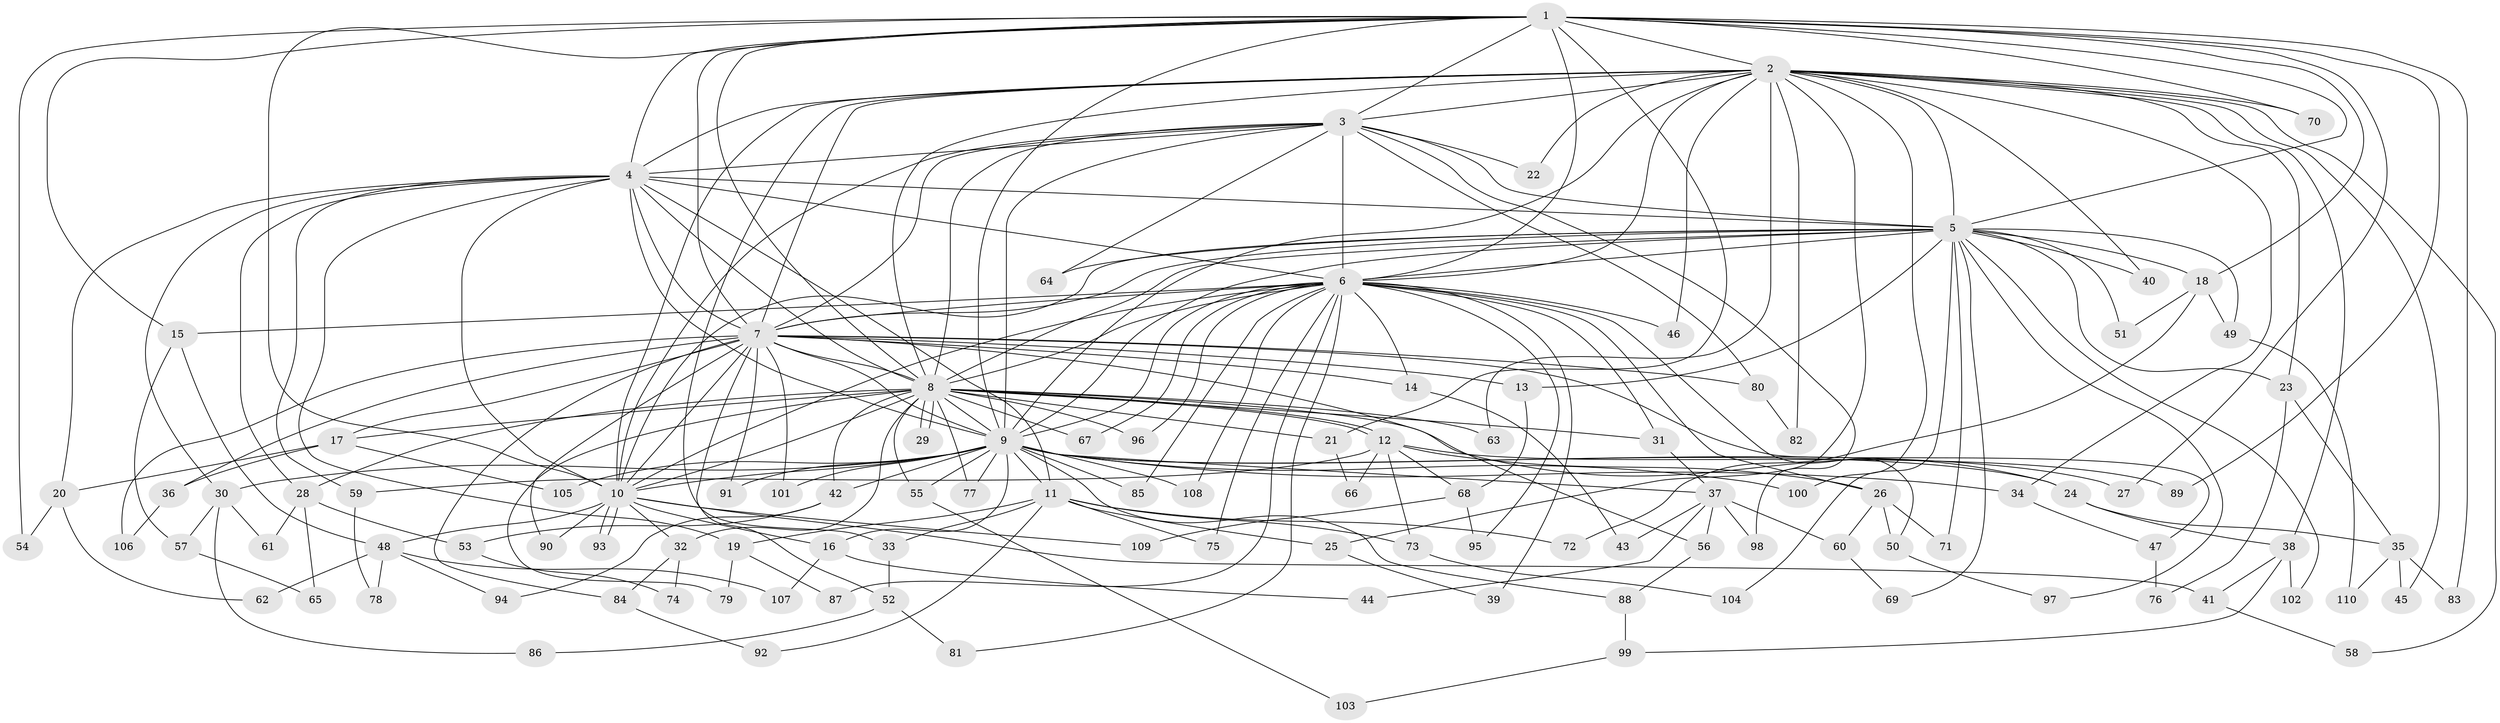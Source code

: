 // Generated by graph-tools (version 1.1) at 2025/11/02/27/25 16:11:08]
// undirected, 110 vertices, 245 edges
graph export_dot {
graph [start="1"]
  node [color=gray90,style=filled];
  1;
  2;
  3;
  4;
  5;
  6;
  7;
  8;
  9;
  10;
  11;
  12;
  13;
  14;
  15;
  16;
  17;
  18;
  19;
  20;
  21;
  22;
  23;
  24;
  25;
  26;
  27;
  28;
  29;
  30;
  31;
  32;
  33;
  34;
  35;
  36;
  37;
  38;
  39;
  40;
  41;
  42;
  43;
  44;
  45;
  46;
  47;
  48;
  49;
  50;
  51;
  52;
  53;
  54;
  55;
  56;
  57;
  58;
  59;
  60;
  61;
  62;
  63;
  64;
  65;
  66;
  67;
  68;
  69;
  70;
  71;
  72;
  73;
  74;
  75;
  76;
  77;
  78;
  79;
  80;
  81;
  82;
  83;
  84;
  85;
  86;
  87;
  88;
  89;
  90;
  91;
  92;
  93;
  94;
  95;
  96;
  97;
  98;
  99;
  100;
  101;
  102;
  103;
  104;
  105;
  106;
  107;
  108;
  109;
  110;
  1 -- 2;
  1 -- 3;
  1 -- 4;
  1 -- 5;
  1 -- 6;
  1 -- 7;
  1 -- 8;
  1 -- 9;
  1 -- 10;
  1 -- 15;
  1 -- 18;
  1 -- 21;
  1 -- 27;
  1 -- 54;
  1 -- 70;
  1 -- 83;
  1 -- 89;
  2 -- 3;
  2 -- 4;
  2 -- 5;
  2 -- 6;
  2 -- 7;
  2 -- 8;
  2 -- 9;
  2 -- 10;
  2 -- 22;
  2 -- 23;
  2 -- 25;
  2 -- 33;
  2 -- 34;
  2 -- 38;
  2 -- 40;
  2 -- 45;
  2 -- 46;
  2 -- 58;
  2 -- 63;
  2 -- 70;
  2 -- 82;
  2 -- 100;
  3 -- 4;
  3 -- 5;
  3 -- 6;
  3 -- 7;
  3 -- 8;
  3 -- 9;
  3 -- 10;
  3 -- 22;
  3 -- 64;
  3 -- 80;
  3 -- 98;
  4 -- 5;
  4 -- 6;
  4 -- 7;
  4 -- 8;
  4 -- 9;
  4 -- 10;
  4 -- 11;
  4 -- 19;
  4 -- 20;
  4 -- 28;
  4 -- 30;
  4 -- 59;
  5 -- 6;
  5 -- 7;
  5 -- 8;
  5 -- 9;
  5 -- 10;
  5 -- 13;
  5 -- 18;
  5 -- 23;
  5 -- 40;
  5 -- 49;
  5 -- 51;
  5 -- 64;
  5 -- 69;
  5 -- 71;
  5 -- 97;
  5 -- 102;
  5 -- 104;
  6 -- 7;
  6 -- 8;
  6 -- 9;
  6 -- 10;
  6 -- 14;
  6 -- 15;
  6 -- 26;
  6 -- 31;
  6 -- 39;
  6 -- 46;
  6 -- 50;
  6 -- 67;
  6 -- 75;
  6 -- 81;
  6 -- 85;
  6 -- 87;
  6 -- 95;
  6 -- 96;
  6 -- 108;
  7 -- 8;
  7 -- 9;
  7 -- 10;
  7 -- 13;
  7 -- 14;
  7 -- 17;
  7 -- 36;
  7 -- 47;
  7 -- 52;
  7 -- 56;
  7 -- 80;
  7 -- 84;
  7 -- 90;
  7 -- 91;
  7 -- 101;
  7 -- 106;
  8 -- 9;
  8 -- 10;
  8 -- 12;
  8 -- 12;
  8 -- 17;
  8 -- 21;
  8 -- 24;
  8 -- 28;
  8 -- 29;
  8 -- 29;
  8 -- 31;
  8 -- 32;
  8 -- 42;
  8 -- 55;
  8 -- 63;
  8 -- 67;
  8 -- 77;
  8 -- 79;
  8 -- 96;
  9 -- 10;
  9 -- 11;
  9 -- 16;
  9 -- 24;
  9 -- 27;
  9 -- 30;
  9 -- 34;
  9 -- 37;
  9 -- 42;
  9 -- 55;
  9 -- 77;
  9 -- 85;
  9 -- 88;
  9 -- 91;
  9 -- 100;
  9 -- 101;
  9 -- 105;
  9 -- 108;
  10 -- 16;
  10 -- 32;
  10 -- 41;
  10 -- 48;
  10 -- 90;
  10 -- 93;
  10 -- 93;
  10 -- 109;
  11 -- 19;
  11 -- 25;
  11 -- 33;
  11 -- 72;
  11 -- 73;
  11 -- 75;
  11 -- 92;
  12 -- 26;
  12 -- 59;
  12 -- 66;
  12 -- 68;
  12 -- 73;
  12 -- 89;
  13 -- 68;
  14 -- 43;
  15 -- 48;
  15 -- 57;
  16 -- 44;
  16 -- 107;
  17 -- 20;
  17 -- 36;
  17 -- 105;
  18 -- 49;
  18 -- 51;
  18 -- 72;
  19 -- 79;
  19 -- 87;
  20 -- 54;
  20 -- 62;
  21 -- 66;
  23 -- 35;
  23 -- 76;
  24 -- 35;
  24 -- 38;
  25 -- 39;
  26 -- 50;
  26 -- 60;
  26 -- 71;
  28 -- 53;
  28 -- 61;
  28 -- 65;
  30 -- 57;
  30 -- 61;
  30 -- 86;
  31 -- 37;
  32 -- 74;
  32 -- 84;
  33 -- 52;
  34 -- 47;
  35 -- 45;
  35 -- 83;
  35 -- 110;
  36 -- 106;
  37 -- 43;
  37 -- 44;
  37 -- 56;
  37 -- 60;
  37 -- 98;
  38 -- 41;
  38 -- 99;
  38 -- 102;
  41 -- 58;
  42 -- 53;
  42 -- 94;
  47 -- 76;
  48 -- 62;
  48 -- 78;
  48 -- 94;
  48 -- 107;
  49 -- 110;
  50 -- 97;
  52 -- 81;
  52 -- 86;
  53 -- 74;
  55 -- 103;
  56 -- 88;
  57 -- 65;
  59 -- 78;
  60 -- 69;
  68 -- 95;
  68 -- 109;
  73 -- 104;
  80 -- 82;
  84 -- 92;
  88 -- 99;
  99 -- 103;
}
